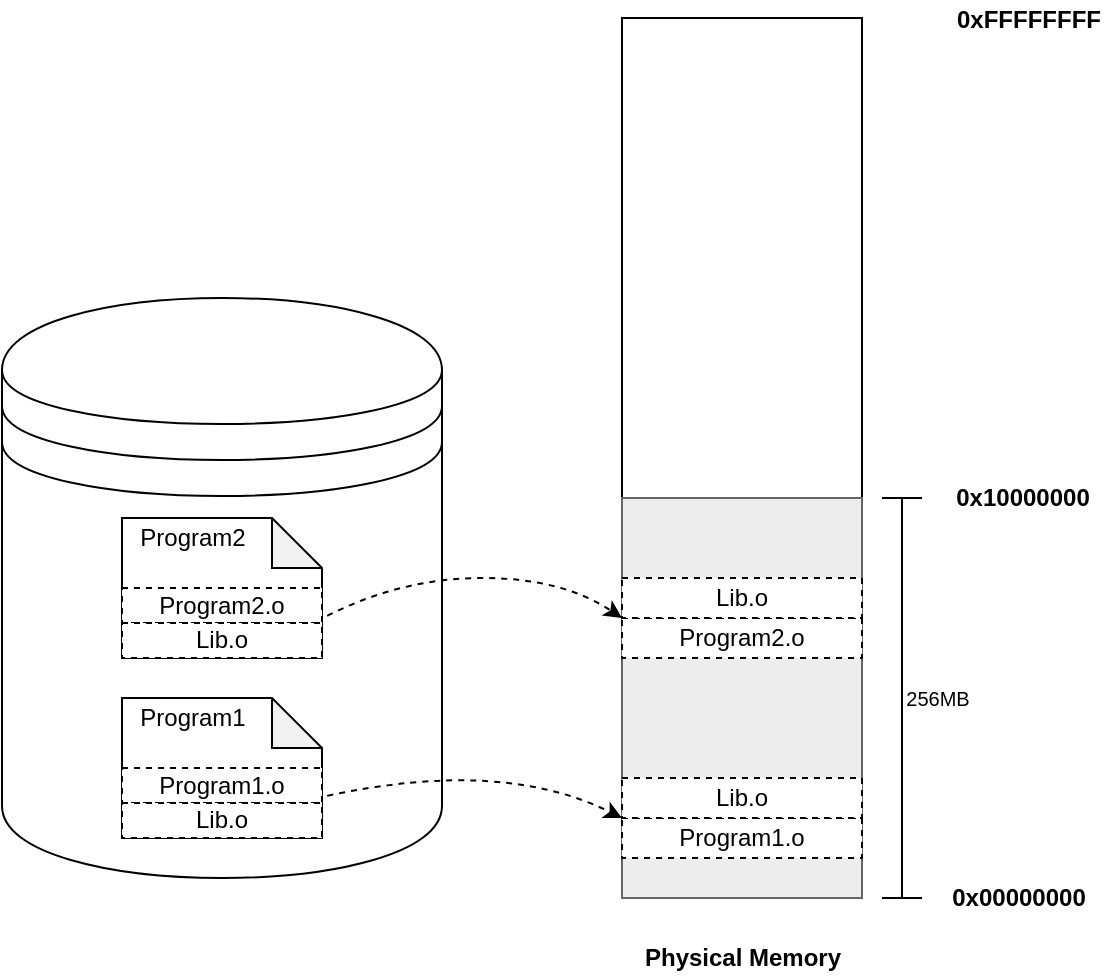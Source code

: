 <mxfile version="14.5.1" type="device"><diagram id="-l8LTzM8-EYCReT8Znl-" name="第 1 页"><mxGraphModel dx="750" dy="607" grid="1" gridSize="10" guides="1" tooltips="1" connect="1" arrows="1" fold="1" page="1" pageScale="1" pageWidth="827" pageHeight="1169" math="0" shadow="0"><root><mxCell id="0"/><mxCell id="1" parent="0"/><mxCell id="dzJN5QDpe8_w99gav0S3-1" value="" style="shape=datastore;whiteSpace=wrap;html=1;" vertex="1" parent="1"><mxGeometry x="70" y="240" width="220" height="290" as="geometry"/></mxCell><mxCell id="dzJN5QDpe8_w99gav0S3-6" value="" style="group" vertex="1" connectable="0" parent="1"><mxGeometry x="130" y="350" width="100" height="70" as="geometry"/></mxCell><mxCell id="dzJN5QDpe8_w99gav0S3-2" value="" style="shape=note;whiteSpace=wrap;html=1;backgroundOutline=1;darkOpacity=0.05;size=25;" vertex="1" parent="dzJN5QDpe8_w99gav0S3-6"><mxGeometry width="100" height="70" as="geometry"/></mxCell><mxCell id="dzJN5QDpe8_w99gav0S3-3" value="Program2" style="text;html=1;align=center;verticalAlign=middle;resizable=0;points=[];autosize=1;" vertex="1" parent="dzJN5QDpe8_w99gav0S3-6"><mxGeometry width="70" height="20" as="geometry"/></mxCell><mxCell id="dzJN5QDpe8_w99gav0S3-4" value="Program2.o" style="rounded=0;whiteSpace=wrap;html=1;dashed=1;" vertex="1" parent="dzJN5QDpe8_w99gav0S3-6"><mxGeometry y="35" width="100" height="17.5" as="geometry"/></mxCell><mxCell id="dzJN5QDpe8_w99gav0S3-5" value="Lib.o" style="rounded=0;whiteSpace=wrap;html=1;dashed=1;" vertex="1" parent="dzJN5QDpe8_w99gav0S3-6"><mxGeometry y="52.5" width="100" height="17.5" as="geometry"/></mxCell><mxCell id="dzJN5QDpe8_w99gav0S3-8" value="" style="group" vertex="1" connectable="0" parent="1"><mxGeometry x="130" y="440" width="100" height="70" as="geometry"/></mxCell><mxCell id="dzJN5QDpe8_w99gav0S3-9" value="" style="shape=note;whiteSpace=wrap;html=1;backgroundOutline=1;darkOpacity=0.05;size=25;" vertex="1" parent="dzJN5QDpe8_w99gav0S3-8"><mxGeometry width="100" height="70" as="geometry"/></mxCell><mxCell id="dzJN5QDpe8_w99gav0S3-10" value="Program1" style="text;html=1;align=center;verticalAlign=middle;resizable=0;points=[];autosize=1;" vertex="1" parent="dzJN5QDpe8_w99gav0S3-8"><mxGeometry width="70" height="20" as="geometry"/></mxCell><mxCell id="dzJN5QDpe8_w99gav0S3-11" value="Program1.o" style="rounded=0;whiteSpace=wrap;html=1;dashed=1;" vertex="1" parent="dzJN5QDpe8_w99gav0S3-8"><mxGeometry y="35" width="100" height="17.5" as="geometry"/></mxCell><mxCell id="dzJN5QDpe8_w99gav0S3-12" value="Lib.o" style="rounded=0;whiteSpace=wrap;html=1;dashed=1;" vertex="1" parent="dzJN5QDpe8_w99gav0S3-8"><mxGeometry y="52.5" width="100" height="17.5" as="geometry"/></mxCell><mxCell id="dzJN5QDpe8_w99gav0S3-14" value="" style="rounded=0;whiteSpace=wrap;html=1;" vertex="1" parent="1"><mxGeometry x="380" y="100" width="120" height="440" as="geometry"/></mxCell><mxCell id="dzJN5QDpe8_w99gav0S3-15" value="" style="rounded=0;whiteSpace=wrap;html=1;strokeColor=#666666;fontColor=#333333;fillColor=#EDEDED;" vertex="1" parent="1"><mxGeometry x="380" y="340" width="120" height="200" as="geometry"/></mxCell><mxCell id="dzJN5QDpe8_w99gav0S3-16" value="Program2.o" style="rounded=0;whiteSpace=wrap;html=1;dashed=1;" vertex="1" parent="1"><mxGeometry x="380" y="400" width="120" height="20" as="geometry"/></mxCell><mxCell id="dzJN5QDpe8_w99gav0S3-17" value="Lib.o" style="rounded=0;whiteSpace=wrap;html=1;dashed=1;" vertex="1" parent="1"><mxGeometry x="380" y="380" width="120" height="20" as="geometry"/></mxCell><mxCell id="dzJN5QDpe8_w99gav0S3-18" value="Program1.o" style="rounded=0;whiteSpace=wrap;html=1;dashed=1;" vertex="1" parent="1"><mxGeometry x="380" y="500" width="120" height="20" as="geometry"/></mxCell><mxCell id="dzJN5QDpe8_w99gav0S3-19" value="Lib.o" style="rounded=0;whiteSpace=wrap;html=1;dashed=1;" vertex="1" parent="1"><mxGeometry x="380" y="480" width="120" height="20" as="geometry"/></mxCell><mxCell id="dzJN5QDpe8_w99gav0S3-20" value="&lt;font style=&quot;font-size: 10px&quot;&gt;256MB&lt;/font&gt;" style="shape=crossbar;whiteSpace=wrap;html=1;rounded=1;fillColor=#EDEDED;rotation=0;sketch=0;shadow=0;noLabel=0;direction=north;movableLabel=1;" vertex="1" parent="1"><mxGeometry x="510" y="340" width="20" height="200" as="geometry"><mxPoint x="18" as="offset"/></mxGeometry></mxCell><mxCell id="dzJN5QDpe8_w99gav0S3-22" value="&lt;b&gt;Physical Memory&lt;/b&gt;" style="text;html=1;align=center;verticalAlign=middle;resizable=0;points=[];autosize=1;" vertex="1" parent="1"><mxGeometry x="385" y="560" width="110" height="20" as="geometry"/></mxCell><mxCell id="dzJN5QDpe8_w99gav0S3-23" value="&lt;b&gt;0x00000000&lt;/b&gt;" style="text;html=1;align=center;verticalAlign=middle;resizable=0;points=[];autosize=1;" vertex="1" parent="1"><mxGeometry x="538" y="530" width="80" height="20" as="geometry"/></mxCell><mxCell id="dzJN5QDpe8_w99gav0S3-24" value="&lt;b&gt;0x10000000&lt;/b&gt;" style="text;html=1;align=center;verticalAlign=middle;resizable=0;points=[];autosize=1;" vertex="1" parent="1"><mxGeometry x="540" y="330" width="80" height="20" as="geometry"/></mxCell><mxCell id="dzJN5QDpe8_w99gav0S3-25" value="&lt;b&gt;0xFFFFFFFF&lt;/b&gt;" style="text;html=1;align=center;verticalAlign=middle;resizable=0;points=[];autosize=1;" vertex="1" parent="1"><mxGeometry x="538" y="91" width="90" height="20" as="geometry"/></mxCell><mxCell id="dzJN5QDpe8_w99gav0S3-26" value="" style="curved=1;endArrow=classic;html=1;entryX=0;entryY=1;entryDx=0;entryDy=0;exitX=1.026;exitY=0.796;exitDx=0;exitDy=0;exitPerimeter=0;dashed=1;" edge="1" parent="1" source="dzJN5QDpe8_w99gav0S3-4" target="dzJN5QDpe8_w99gav0S3-17"><mxGeometry width="50" height="50" relative="1" as="geometry"><mxPoint x="240" y="390" as="sourcePoint"/><mxPoint x="330" y="340" as="targetPoint"/><Array as="points"><mxPoint x="270" y="380"/><mxPoint x="350" y="380"/></Array></mxGeometry></mxCell><mxCell id="dzJN5QDpe8_w99gav0S3-27" value="" style="curved=1;endArrow=classic;html=1;entryX=0;entryY=1;entryDx=0;entryDy=0;exitX=1.026;exitY=0.796;exitDx=0;exitDy=0;exitPerimeter=0;dashed=1;" edge="1" parent="1" target="dzJN5QDpe8_w99gav0S3-19"><mxGeometry width="50" height="50" relative="1" as="geometry"><mxPoint x="232.6" y="488.93" as="sourcePoint"/><mxPoint x="380" y="490.0" as="targetPoint"/><Array as="points"><mxPoint x="320" y="470"/></Array></mxGeometry></mxCell></root></mxGraphModel></diagram></mxfile>